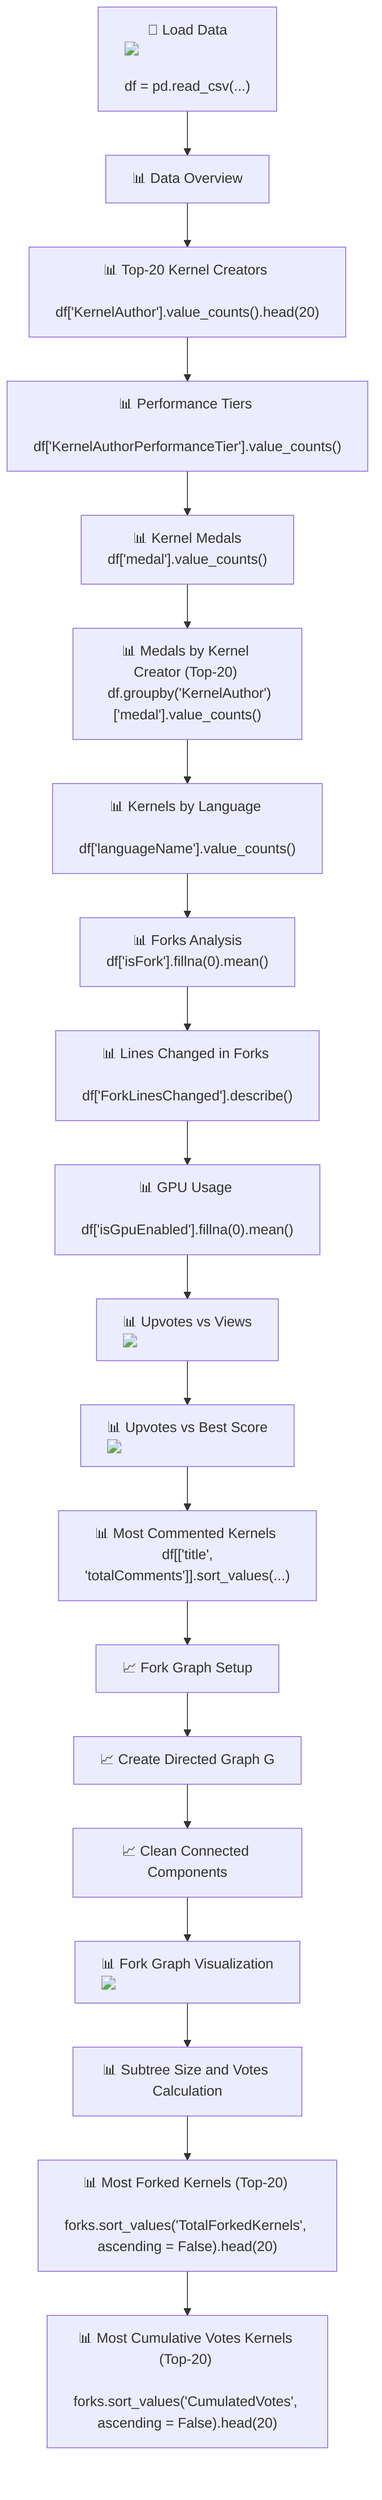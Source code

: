 flowchart TD
    A["📁 Load Data <img src='file.svg'/> <br/> df = pd.read_csv(...)"] --> B["📊 Data Overview"]
    B --> C["📊 Top-20 Kernel Creators <br/> df['KernelAuthor'].value_counts().head(20)"]
    C --> D["📊 Performance Tiers <br/> df['KernelAuthorPerformanceTier'].value_counts()"]
    D --> E["📊 Kernel Medals <br/> df['medal'].value_counts()"]
    E --> F["📊 Medals by Kernel Creator (Top-20) <br/> df.groupby('KernelAuthor')['medal'].value_counts()"]
    F --> G["📊 Kernels by Language <br/> df['languageName'].value_counts()"]
    G --> H["📊 Forks Analysis <br/> df['isFork'].fillna(0).mean()"]
    H --> I["📊 Lines Changed in Forks <br/> df['ForkLinesChanged'].describe()"]
    I --> J["📊 GPU Usage <br/> df['isGpuEnabled'].fillna(0).mean()"]
    J --> K["📊 Upvotes vs Views <img src='dummy_plots/scatter_plot_template.svg'/>"]
    K --> L["📊 Upvotes vs Best Score <img src='dummy_plots/scatter_plot_template.svg'/>"]
    L --> M["📊 Most Commented Kernels <br/> df[['title', 'totalComments']].sort_values(...)"]
    M --> N["📈 Fork Graph Setup"]
    N --> O["📈 Create Directed Graph G"]
    O --> P["📈 Clean Connected Components"]
    P --> Q["📊 Fork Graph Visualization <img src='dummy_plots/lineplot_template.svg'/>"]
    Q --> R["📊 Subtree Size and Votes Calculation"]
    R --> S["📊 Most Forked Kernels (Top-20) <br/> forks.sort_values('TotalForkedKernels', ascending = False).head(20)"]
    S --> T["📊 Most Cumulative Votes Kernels (Top-20) <br/> forks.sort_values('CumulatedVotes', ascending = False).head(20)"]